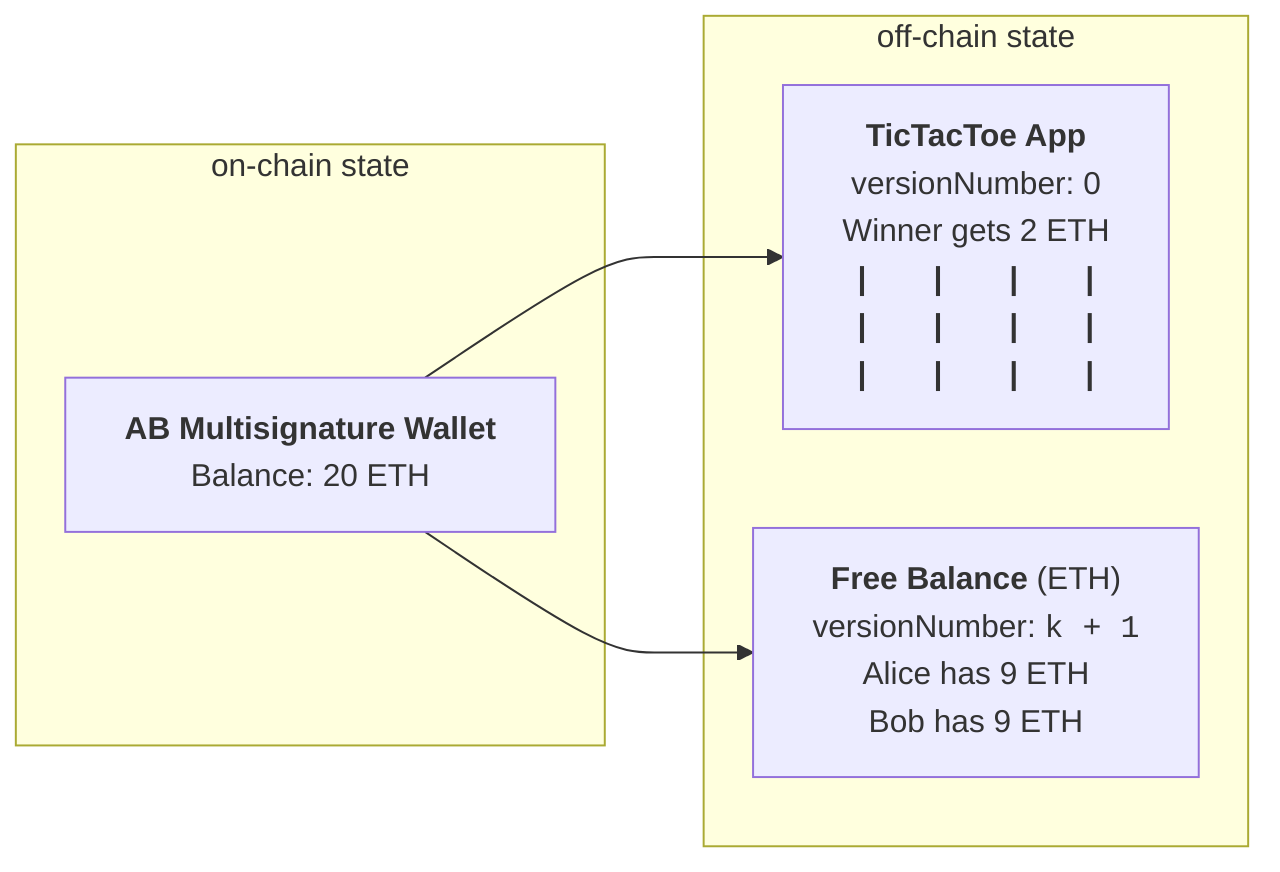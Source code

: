 graph LR

    ms-->ttt
    ms-->fb

    subgraph off-chain state
      fb["<b>Free Balance</b> (ETH) <br> versionNumber: <tt>k + 1</tt> <br> Alice has 9 ETH <br> Bob has 9 ETH"]
      ttt["<b>TicTacToe App</b> <br> versionNumber: 0 <br> Winner gets 2 ETH <br><center><b><tt>| &nbsp; | &nbsp; | &nbsp; |<br>| &nbsp; | &nbsp; | &nbsp; |<br>| &nbsp; | &nbsp; | &nbsp; |</tt></b></center>"]
    end

    subgraph on-chain state
      ms["<b>AB Multisignature Wallet</b> <br> Balance: 20 ETH"]
    end
